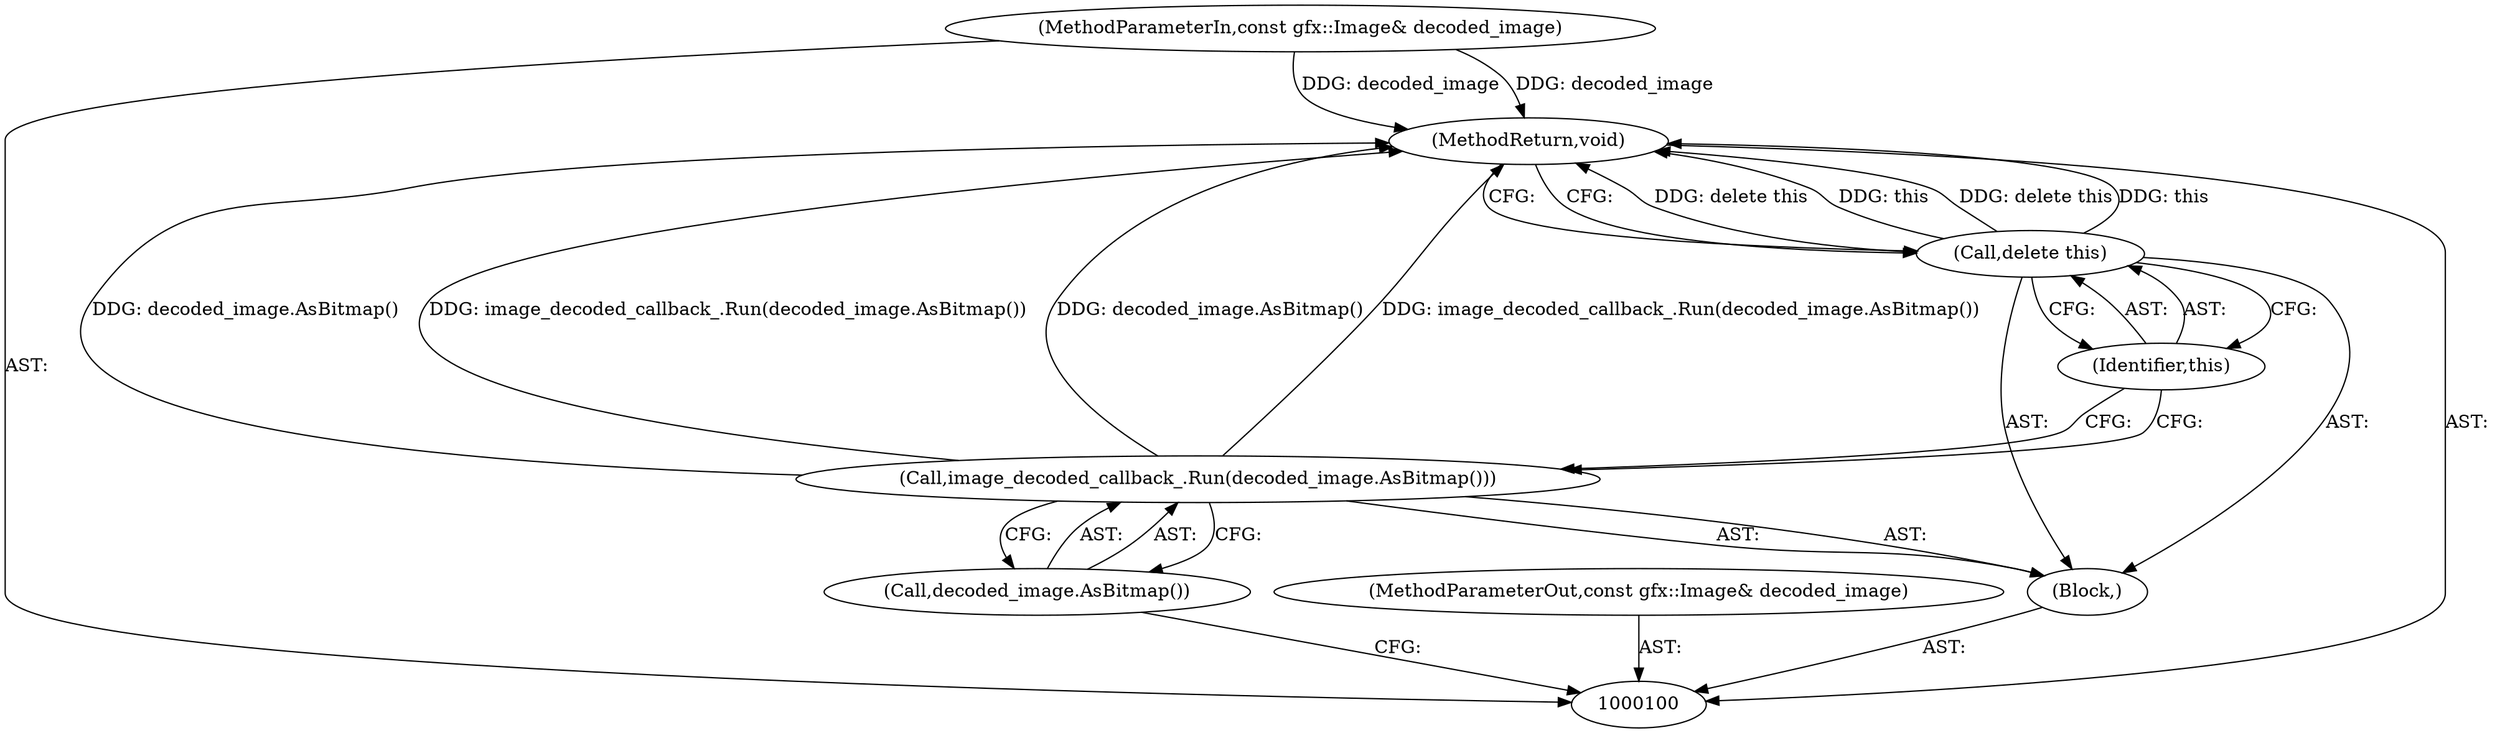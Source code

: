 digraph "1_Chrome_deaa07bec5d105ffc546d37eba3da4cba341fc03_6" {
"1000107" [label="(MethodReturn,void)"];
"1000101" [label="(MethodParameterIn,const gfx::Image& decoded_image)"];
"1000123" [label="(MethodParameterOut,const gfx::Image& decoded_image)"];
"1000102" [label="(Block,)"];
"1000104" [label="(Call,decoded_image.AsBitmap())"];
"1000103" [label="(Call,image_decoded_callback_.Run(decoded_image.AsBitmap()))"];
"1000106" [label="(Identifier,this)"];
"1000105" [label="(Call,delete this)"];
"1000107" -> "1000100"  [label="AST: "];
"1000107" -> "1000105"  [label="CFG: "];
"1000103" -> "1000107"  [label="DDG: decoded_image.AsBitmap()"];
"1000103" -> "1000107"  [label="DDG: image_decoded_callback_.Run(decoded_image.AsBitmap())"];
"1000105" -> "1000107"  [label="DDG: delete this"];
"1000105" -> "1000107"  [label="DDG: this"];
"1000101" -> "1000107"  [label="DDG: decoded_image"];
"1000101" -> "1000100"  [label="AST: "];
"1000101" -> "1000107"  [label="DDG: decoded_image"];
"1000123" -> "1000100"  [label="AST: "];
"1000102" -> "1000100"  [label="AST: "];
"1000103" -> "1000102"  [label="AST: "];
"1000105" -> "1000102"  [label="AST: "];
"1000104" -> "1000103"  [label="AST: "];
"1000104" -> "1000100"  [label="CFG: "];
"1000103" -> "1000104"  [label="CFG: "];
"1000103" -> "1000102"  [label="AST: "];
"1000103" -> "1000104"  [label="CFG: "];
"1000104" -> "1000103"  [label="AST: "];
"1000106" -> "1000103"  [label="CFG: "];
"1000103" -> "1000107"  [label="DDG: decoded_image.AsBitmap()"];
"1000103" -> "1000107"  [label="DDG: image_decoded_callback_.Run(decoded_image.AsBitmap())"];
"1000106" -> "1000105"  [label="AST: "];
"1000106" -> "1000103"  [label="CFG: "];
"1000105" -> "1000106"  [label="CFG: "];
"1000105" -> "1000102"  [label="AST: "];
"1000105" -> "1000106"  [label="CFG: "];
"1000106" -> "1000105"  [label="AST: "];
"1000107" -> "1000105"  [label="CFG: "];
"1000105" -> "1000107"  [label="DDG: delete this"];
"1000105" -> "1000107"  [label="DDG: this"];
}

